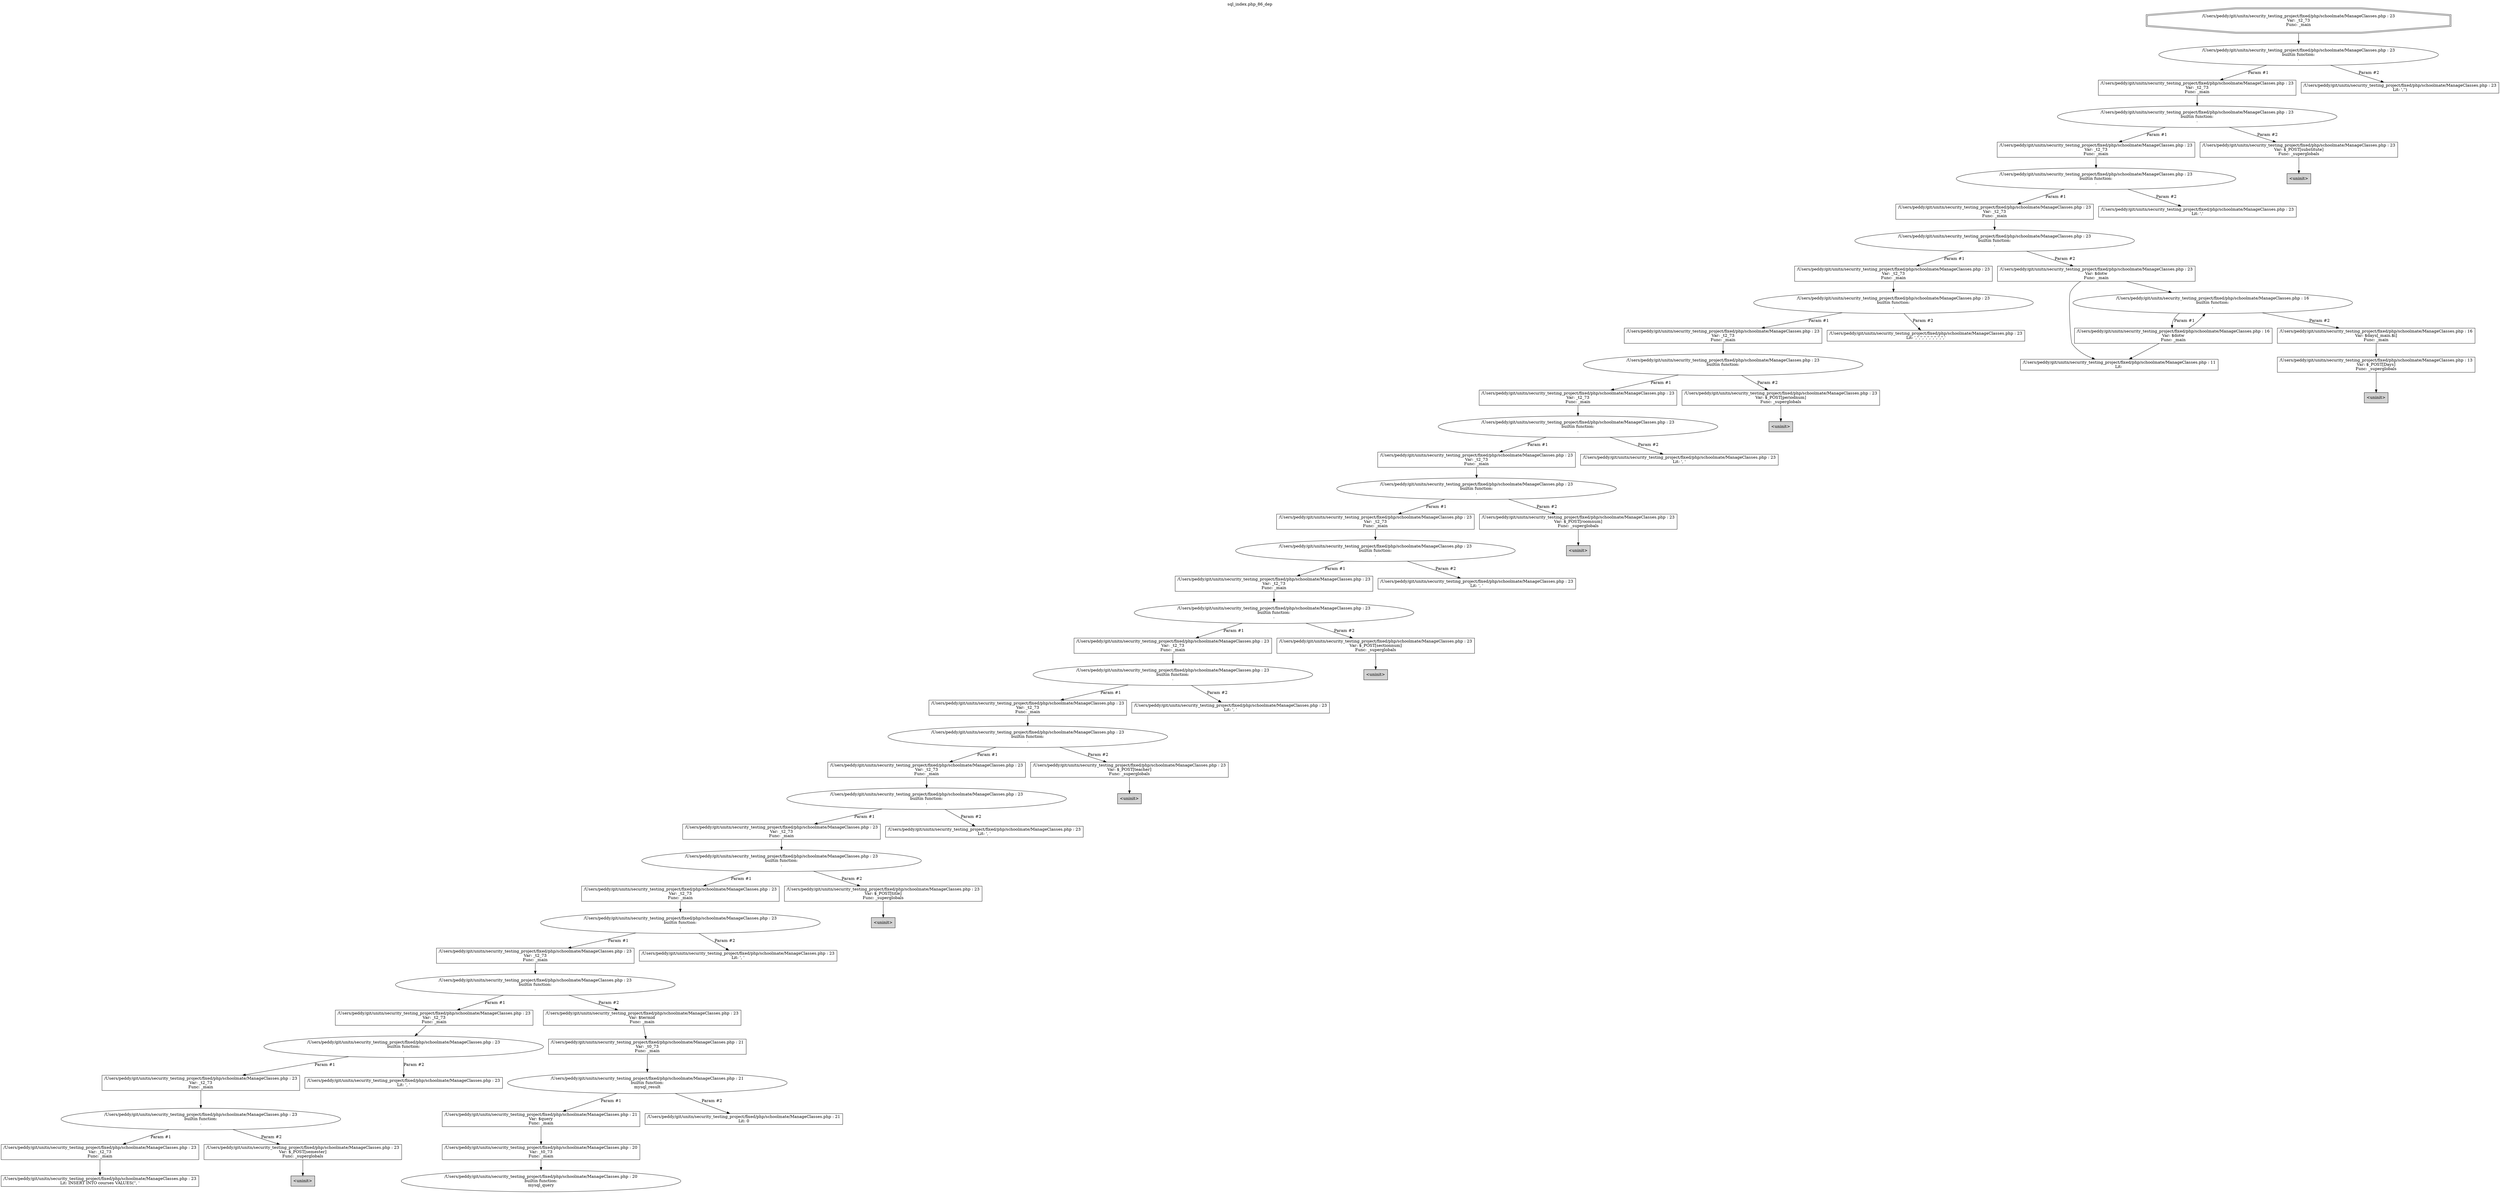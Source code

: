 digraph cfg {
  label="sql_index.php_86_dep";
  labelloc=t;
  n1 [shape=doubleoctagon, label="/Users/peddy/git/unitn/security_testing_project/fixed/php/schoolmate/ManageClasses.php : 23\nVar: _t2_73\nFunc: _main\n"];
  n2 [shape=ellipse, label="/Users/peddy/git/unitn/security_testing_project/fixed/php/schoolmate/ManageClasses.php : 23\nbuiltin function:\n.\n"];
  n3 [shape=box, label="/Users/peddy/git/unitn/security_testing_project/fixed/php/schoolmate/ManageClasses.php : 23\nVar: _t2_73\nFunc: _main\n"];
  n4 [shape=ellipse, label="/Users/peddy/git/unitn/security_testing_project/fixed/php/schoolmate/ManageClasses.php : 23\nbuiltin function:\n.\n"];
  n5 [shape=box, label="/Users/peddy/git/unitn/security_testing_project/fixed/php/schoolmate/ManageClasses.php : 23\nVar: _t2_73\nFunc: _main\n"];
  n6 [shape=ellipse, label="/Users/peddy/git/unitn/security_testing_project/fixed/php/schoolmate/ManageClasses.php : 23\nbuiltin function:\n.\n"];
  n7 [shape=box, label="/Users/peddy/git/unitn/security_testing_project/fixed/php/schoolmate/ManageClasses.php : 23\nVar: _t2_73\nFunc: _main\n"];
  n8 [shape=ellipse, label="/Users/peddy/git/unitn/security_testing_project/fixed/php/schoolmate/ManageClasses.php : 23\nbuiltin function:\n.\n"];
  n9 [shape=box, label="/Users/peddy/git/unitn/security_testing_project/fixed/php/schoolmate/ManageClasses.php : 23\nVar: _t2_73\nFunc: _main\n"];
  n10 [shape=ellipse, label="/Users/peddy/git/unitn/security_testing_project/fixed/php/schoolmate/ManageClasses.php : 23\nbuiltin function:\n.\n"];
  n11 [shape=box, label="/Users/peddy/git/unitn/security_testing_project/fixed/php/schoolmate/ManageClasses.php : 23\nVar: _t2_73\nFunc: _main\n"];
  n12 [shape=ellipse, label="/Users/peddy/git/unitn/security_testing_project/fixed/php/schoolmate/ManageClasses.php : 23\nbuiltin function:\n.\n"];
  n13 [shape=box, label="/Users/peddy/git/unitn/security_testing_project/fixed/php/schoolmate/ManageClasses.php : 23\nVar: _t2_73\nFunc: _main\n"];
  n14 [shape=ellipse, label="/Users/peddy/git/unitn/security_testing_project/fixed/php/schoolmate/ManageClasses.php : 23\nbuiltin function:\n.\n"];
  n15 [shape=box, label="/Users/peddy/git/unitn/security_testing_project/fixed/php/schoolmate/ManageClasses.php : 23\nVar: _t2_73\nFunc: _main\n"];
  n16 [shape=ellipse, label="/Users/peddy/git/unitn/security_testing_project/fixed/php/schoolmate/ManageClasses.php : 23\nbuiltin function:\n.\n"];
  n17 [shape=box, label="/Users/peddy/git/unitn/security_testing_project/fixed/php/schoolmate/ManageClasses.php : 23\nVar: _t2_73\nFunc: _main\n"];
  n18 [shape=ellipse, label="/Users/peddy/git/unitn/security_testing_project/fixed/php/schoolmate/ManageClasses.php : 23\nbuiltin function:\n.\n"];
  n19 [shape=box, label="/Users/peddy/git/unitn/security_testing_project/fixed/php/schoolmate/ManageClasses.php : 23\nVar: _t2_73\nFunc: _main\n"];
  n20 [shape=ellipse, label="/Users/peddy/git/unitn/security_testing_project/fixed/php/schoolmate/ManageClasses.php : 23\nbuiltin function:\n.\n"];
  n21 [shape=box, label="/Users/peddy/git/unitn/security_testing_project/fixed/php/schoolmate/ManageClasses.php : 23\nVar: _t2_73\nFunc: _main\n"];
  n22 [shape=ellipse, label="/Users/peddy/git/unitn/security_testing_project/fixed/php/schoolmate/ManageClasses.php : 23\nbuiltin function:\n.\n"];
  n23 [shape=box, label="/Users/peddy/git/unitn/security_testing_project/fixed/php/schoolmate/ManageClasses.php : 23\nVar: _t2_73\nFunc: _main\n"];
  n24 [shape=ellipse, label="/Users/peddy/git/unitn/security_testing_project/fixed/php/schoolmate/ManageClasses.php : 23\nbuiltin function:\n.\n"];
  n25 [shape=box, label="/Users/peddy/git/unitn/security_testing_project/fixed/php/schoolmate/ManageClasses.php : 23\nVar: _t2_73\nFunc: _main\n"];
  n26 [shape=ellipse, label="/Users/peddy/git/unitn/security_testing_project/fixed/php/schoolmate/ManageClasses.php : 23\nbuiltin function:\n.\n"];
  n27 [shape=box, label="/Users/peddy/git/unitn/security_testing_project/fixed/php/schoolmate/ManageClasses.php : 23\nVar: _t2_73\nFunc: _main\n"];
  n28 [shape=ellipse, label="/Users/peddy/git/unitn/security_testing_project/fixed/php/schoolmate/ManageClasses.php : 23\nbuiltin function:\n.\n"];
  n29 [shape=box, label="/Users/peddy/git/unitn/security_testing_project/fixed/php/schoolmate/ManageClasses.php : 23\nVar: _t2_73\nFunc: _main\n"];
  n30 [shape=ellipse, label="/Users/peddy/git/unitn/security_testing_project/fixed/php/schoolmate/ManageClasses.php : 23\nbuiltin function:\n.\n"];
  n31 [shape=box, label="/Users/peddy/git/unitn/security_testing_project/fixed/php/schoolmate/ManageClasses.php : 23\nVar: _t2_73\nFunc: _main\n"];
  n32 [shape=ellipse, label="/Users/peddy/git/unitn/security_testing_project/fixed/php/schoolmate/ManageClasses.php : 23\nbuiltin function:\n.\n"];
  n33 [shape=box, label="/Users/peddy/git/unitn/security_testing_project/fixed/php/schoolmate/ManageClasses.php : 23\nVar: _t2_73\nFunc: _main\n"];
  n34 [shape=ellipse, label="/Users/peddy/git/unitn/security_testing_project/fixed/php/schoolmate/ManageClasses.php : 23\nbuiltin function:\n.\n"];
  n35 [shape=box, label="/Users/peddy/git/unitn/security_testing_project/fixed/php/schoolmate/ManageClasses.php : 23\nVar: _t2_73\nFunc: _main\n"];
  n36 [shape=ellipse, label="/Users/peddy/git/unitn/security_testing_project/fixed/php/schoolmate/ManageClasses.php : 23\nbuiltin function:\n.\n"];
  n37 [shape=box, label="/Users/peddy/git/unitn/security_testing_project/fixed/php/schoolmate/ManageClasses.php : 23\nVar: _t2_73\nFunc: _main\n"];
  n38 [shape=box, label="/Users/peddy/git/unitn/security_testing_project/fixed/php/schoolmate/ManageClasses.php : 23\nLit: INSERT INTO courses VALUES('', '\n"];
  n39 [shape=box, label="/Users/peddy/git/unitn/security_testing_project/fixed/php/schoolmate/ManageClasses.php : 23\nVar: $_POST[semester]\nFunc: _superglobals\n"];
  n40 [shape=box, label="<uninit>",style=filled];
  n41 [shape=box, label="/Users/peddy/git/unitn/security_testing_project/fixed/php/schoolmate/ManageClasses.php : 23\nLit: ', '\n"];
  n42 [shape=box, label="/Users/peddy/git/unitn/security_testing_project/fixed/php/schoolmate/ManageClasses.php : 23\nVar: $termid\nFunc: _main\n"];
  n43 [shape=box, label="/Users/peddy/git/unitn/security_testing_project/fixed/php/schoolmate/ManageClasses.php : 21\nVar: _t0_73\nFunc: _main\n"];
  n44 [shape=ellipse, label="/Users/peddy/git/unitn/security_testing_project/fixed/php/schoolmate/ManageClasses.php : 21\nbuiltin function:\nmysql_result\n"];
  n45 [shape=box, label="/Users/peddy/git/unitn/security_testing_project/fixed/php/schoolmate/ManageClasses.php : 21\nVar: $query\nFunc: _main\n"];
  n46 [shape=box, label="/Users/peddy/git/unitn/security_testing_project/fixed/php/schoolmate/ManageClasses.php : 20\nVar: _t0_73\nFunc: _main\n"];
  n47 [shape=ellipse, label="/Users/peddy/git/unitn/security_testing_project/fixed/php/schoolmate/ManageClasses.php : 20\nbuiltin function:\nmysql_query\n"];
  n48 [shape=box, label="/Users/peddy/git/unitn/security_testing_project/fixed/php/schoolmate/ManageClasses.php : 21\nLit: 0\n"];
  n49 [shape=box, label="/Users/peddy/git/unitn/security_testing_project/fixed/php/schoolmate/ManageClasses.php : 23\nLit: ', '\n"];
  n50 [shape=box, label="/Users/peddy/git/unitn/security_testing_project/fixed/php/schoolmate/ManageClasses.php : 23\nVar: $_POST[title]\nFunc: _superglobals\n"];
  n51 [shape=box, label="<uninit>",style=filled];
  n52 [shape=box, label="/Users/peddy/git/unitn/security_testing_project/fixed/php/schoolmate/ManageClasses.php : 23\nLit: ', '\n"];
  n53 [shape=box, label="/Users/peddy/git/unitn/security_testing_project/fixed/php/schoolmate/ManageClasses.php : 23\nVar: $_POST[teacher]\nFunc: _superglobals\n"];
  n54 [shape=box, label="<uninit>",style=filled];
  n55 [shape=box, label="/Users/peddy/git/unitn/security_testing_project/fixed/php/schoolmate/ManageClasses.php : 23\nLit: ', '\n"];
  n56 [shape=box, label="/Users/peddy/git/unitn/security_testing_project/fixed/php/schoolmate/ManageClasses.php : 23\nVar: $_POST[sectionnum]\nFunc: _superglobals\n"];
  n57 [shape=box, label="<uninit>",style=filled];
  n58 [shape=box, label="/Users/peddy/git/unitn/security_testing_project/fixed/php/schoolmate/ManageClasses.php : 23\nLit: ', '\n"];
  n59 [shape=box, label="/Users/peddy/git/unitn/security_testing_project/fixed/php/schoolmate/ManageClasses.php : 23\nVar: $_POST[roomnum]\nFunc: _superglobals\n"];
  n60 [shape=box, label="<uninit>",style=filled];
  n61 [shape=box, label="/Users/peddy/git/unitn/security_testing_project/fixed/php/schoolmate/ManageClasses.php : 23\nLit: ', '\n"];
  n62 [shape=box, label="/Users/peddy/git/unitn/security_testing_project/fixed/php/schoolmate/ManageClasses.php : 23\nVar: $_POST[periodnum]\nFunc: _superglobals\n"];
  n63 [shape=box, label="<uninit>",style=filled];
  n64 [shape=box, label="/Users/peddy/git/unitn/security_testing_project/fixed/php/schoolmate/ManageClasses.php : 23\nLit: ','','','','','','','','','\n"];
  n65 [shape=box, label="/Users/peddy/git/unitn/security_testing_project/fixed/php/schoolmate/ManageClasses.php : 23\nVar: $dotw\nFunc: _main\n"];
  n66 [shape=box, label="/Users/peddy/git/unitn/security_testing_project/fixed/php/schoolmate/ManageClasses.php : 11\nLit: \n"];
  n67 [shape=ellipse, label="/Users/peddy/git/unitn/security_testing_project/fixed/php/schoolmate/ManageClasses.php : 16\nbuiltin function:\n.\n"];
  n68 [shape=box, label="/Users/peddy/git/unitn/security_testing_project/fixed/php/schoolmate/ManageClasses.php : 16\nVar: $dotw\nFunc: _main\n"];
  n69 [shape=box, label="/Users/peddy/git/unitn/security_testing_project/fixed/php/schoolmate/ManageClasses.php : 16\nVar: $days[_main.$i]\nFunc: _main\n"];
  n70 [shape=box, label="/Users/peddy/git/unitn/security_testing_project/fixed/php/schoolmate/ManageClasses.php : 13\nVar: $_POST[Days]\nFunc: _superglobals\n"];
  n71 [shape=box, label="<uninit>",style=filled];
  n72 [shape=box, label="/Users/peddy/git/unitn/security_testing_project/fixed/php/schoolmate/ManageClasses.php : 23\nLit: ','\n"];
  n73 [shape=box, label="/Users/peddy/git/unitn/security_testing_project/fixed/php/schoolmate/ManageClasses.php : 23\nVar: $_POST[substitute]\nFunc: _superglobals\n"];
  n74 [shape=box, label="<uninit>",style=filled];
  n75 [shape=box, label="/Users/peddy/git/unitn/security_testing_project/fixed/php/schoolmate/ManageClasses.php : 23\nLit: ','')\n"];
  n1 -> n2;
  n3 -> n4;
  n5 -> n6;
  n7 -> n8;
  n9 -> n10;
  n11 -> n12;
  n13 -> n14;
  n15 -> n16;
  n17 -> n18;
  n19 -> n20;
  n21 -> n22;
  n23 -> n24;
  n25 -> n26;
  n27 -> n28;
  n29 -> n30;
  n31 -> n32;
  n33 -> n34;
  n35 -> n36;
  n37 -> n38;
  n36 -> n37[label="Param #1"];
  n36 -> n39[label="Param #2"];
  n39 -> n40;
  n34 -> n35[label="Param #1"];
  n34 -> n41[label="Param #2"];
  n32 -> n33[label="Param #1"];
  n32 -> n42[label="Param #2"];
  n43 -> n44;
  n46 -> n47;
  n45 -> n46;
  n44 -> n45[label="Param #1"];
  n44 -> n48[label="Param #2"];
  n42 -> n43;
  n30 -> n31[label="Param #1"];
  n30 -> n49[label="Param #2"];
  n28 -> n29[label="Param #1"];
  n28 -> n50[label="Param #2"];
  n50 -> n51;
  n26 -> n27[label="Param #1"];
  n26 -> n52[label="Param #2"];
  n24 -> n25[label="Param #1"];
  n24 -> n53[label="Param #2"];
  n53 -> n54;
  n22 -> n23[label="Param #1"];
  n22 -> n55[label="Param #2"];
  n20 -> n21[label="Param #1"];
  n20 -> n56[label="Param #2"];
  n56 -> n57;
  n18 -> n19[label="Param #1"];
  n18 -> n58[label="Param #2"];
  n16 -> n17[label="Param #1"];
  n16 -> n59[label="Param #2"];
  n59 -> n60;
  n14 -> n15[label="Param #1"];
  n14 -> n61[label="Param #2"];
  n12 -> n13[label="Param #1"];
  n12 -> n62[label="Param #2"];
  n62 -> n63;
  n10 -> n11[label="Param #1"];
  n10 -> n64[label="Param #2"];
  n8 -> n9[label="Param #1"];
  n8 -> n65[label="Param #2"];
  n65 -> n66;
  n65 -> n67;
  n68 -> n66;
  n68 -> n67;
  n67 -> n68[label="Param #1"];
  n67 -> n69[label="Param #2"];
  n70 -> n71;
  n69 -> n70;
  n6 -> n7[label="Param #1"];
  n6 -> n72[label="Param #2"];
  n4 -> n5[label="Param #1"];
  n4 -> n73[label="Param #2"];
  n73 -> n74;
  n2 -> n3[label="Param #1"];
  n2 -> n75[label="Param #2"];
}
